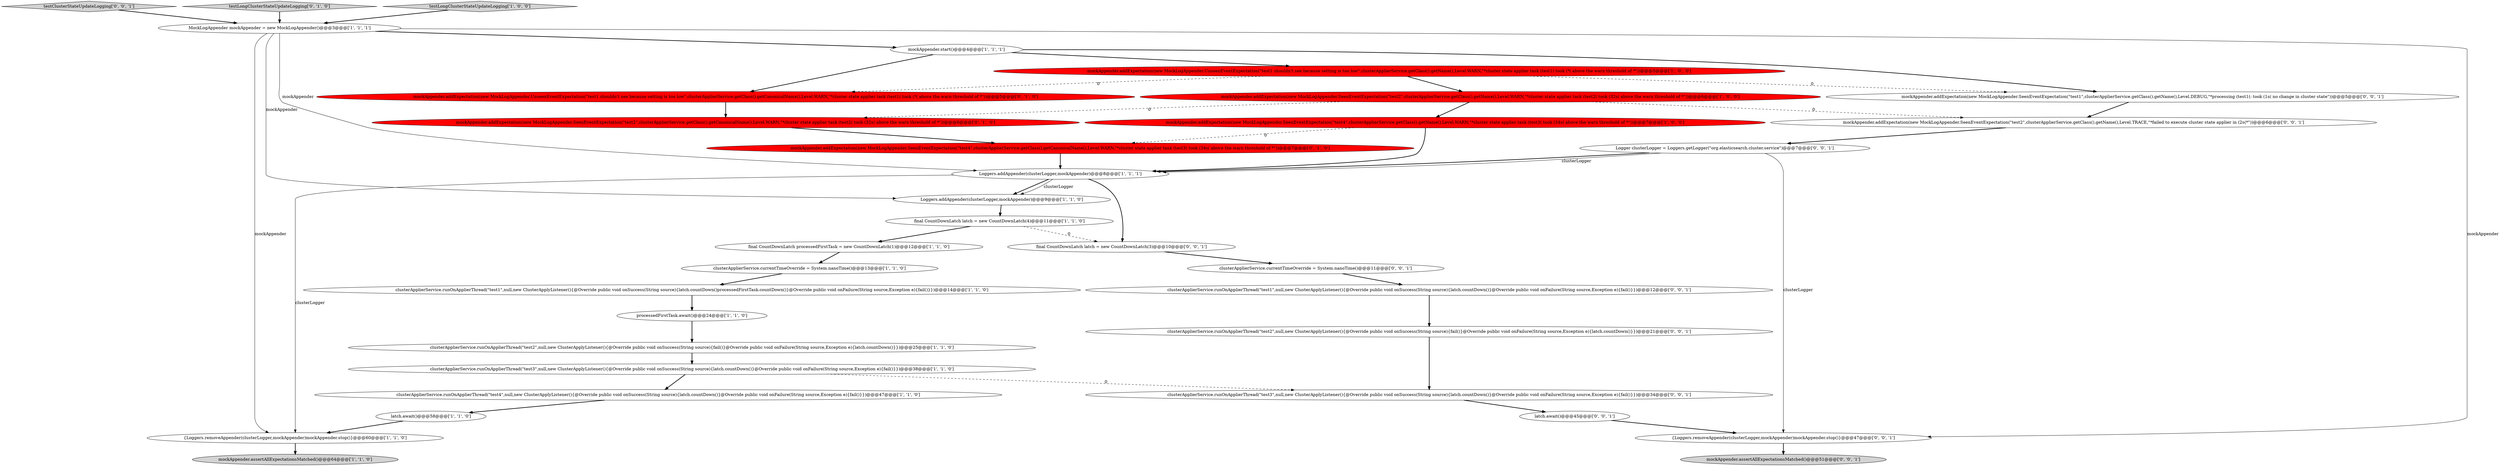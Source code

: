 digraph {
10 [style = filled, label = "MockLogAppender mockAppender = new MockLogAppender()@@@3@@@['1', '1', '1']", fillcolor = white, shape = ellipse image = "AAA0AAABBB1BBB"];
17 [style = filled, label = "mockAppender.assertAllExpectationsMatched()@@@64@@@['1', '1', '0']", fillcolor = lightgray, shape = ellipse image = "AAA0AAABBB1BBB"];
16 [style = filled, label = "latch.await()@@@58@@@['1', '1', '0']", fillcolor = white, shape = ellipse image = "AAA0AAABBB1BBB"];
33 [style = filled, label = "clusterApplierService.currentTimeOverride = System.nanoTime()@@@11@@@['0', '0', '1']", fillcolor = white, shape = ellipse image = "AAA0AAABBB3BBB"];
19 [style = filled, label = "mockAppender.addExpectation(new MockLogAppender.UnseenEventExpectation(\"test1 shouldn't see because setting is too low\",clusterApplierService.getClass().getCanonicalName(),Level.WARN,\"*cluster state applier task (test1( took (*( above the warn threshold of *\"))@@@5@@@['0', '1', '0']", fillcolor = red, shape = ellipse image = "AAA1AAABBB2BBB"];
11 [style = filled, label = "clusterApplierService.runOnApplierThread(\"test2\",null,new ClusterApplyListener(){@Override public void onSuccess(String source){fail()}@Override public void onFailure(String source,Exception e){latch.countDown()}})@@@25@@@['1', '1', '0']", fillcolor = white, shape = ellipse image = "AAA0AAABBB1BBB"];
3 [style = filled, label = "Loggers.addAppender(clusterLogger,mockAppender)@@@8@@@['1', '1', '1']", fillcolor = white, shape = ellipse image = "AAA0AAABBB1BBB"];
20 [style = filled, label = "mockAppender.addExpectation(new MockLogAppender.SeenEventExpectation(\"test2\",clusterApplierService.getClass().getCanonicalName(),Level.WARN,\"*cluster state applier task (test2( took (32s( above the warn threshold of *\"))@@@6@@@['0', '1', '0']", fillcolor = red, shape = ellipse image = "AAA1AAABBB2BBB"];
2 [style = filled, label = "mockAppender.addExpectation(new MockLogAppender.SeenEventExpectation(\"test2\",clusterApplierService.getClass().getName(),Level.WARN,\"*cluster state applier task (test2( took (32s( above the warn threshold of *\"))@@@6@@@['1', '0', '0']", fillcolor = red, shape = ellipse image = "AAA1AAABBB1BBB"];
8 [style = filled, label = "{Loggers.removeAppender(clusterLogger,mockAppender)mockAppender.stop()}@@@60@@@['1', '1', '0']", fillcolor = white, shape = ellipse image = "AAA0AAABBB1BBB"];
25 [style = filled, label = "Logger clusterLogger = Loggers.getLogger(\"org.elasticsearch.cluster.service\")@@@7@@@['0', '0', '1']", fillcolor = white, shape = ellipse image = "AAA0AAABBB3BBB"];
9 [style = filled, label = "mockAppender.addExpectation(new MockLogAppender.UnseenEventExpectation(\"test1 shouldn't see because setting is too low\",clusterApplierService.getClass().getName(),Level.WARN,\"*cluster state applier task (test1( took (*( above the warn threshold of *\"))@@@5@@@['1', '0', '0']", fillcolor = red, shape = ellipse image = "AAA1AAABBB1BBB"];
27 [style = filled, label = "clusterApplierService.runOnApplierThread(\"test1\",null,new ClusterApplyListener(){@Override public void onSuccess(String source){latch.countDown()}@Override public void onFailure(String source,Exception e){fail()}})@@@12@@@['0', '0', '1']", fillcolor = white, shape = ellipse image = "AAA0AAABBB3BBB"];
26 [style = filled, label = "latch.await()@@@45@@@['0', '0', '1']", fillcolor = white, shape = ellipse image = "AAA0AAABBB3BBB"];
14 [style = filled, label = "processedFirstTask.await()@@@24@@@['1', '1', '0']", fillcolor = white, shape = ellipse image = "AAA0AAABBB1BBB"];
31 [style = filled, label = "clusterApplierService.runOnApplierThread(\"test3\",null,new ClusterApplyListener(){@Override public void onSuccess(String source){latch.countDown()}@Override public void onFailure(String source,Exception e){fail()}})@@@34@@@['0', '0', '1']", fillcolor = white, shape = ellipse image = "AAA0AAABBB3BBB"];
5 [style = filled, label = "Loggers.addAppender(clusterLogger,mockAppender)@@@9@@@['1', '1', '0']", fillcolor = white, shape = ellipse image = "AAA0AAABBB1BBB"];
32 [style = filled, label = "mockAppender.addExpectation(new MockLogAppender.SeenEventExpectation(\"test2\",clusterApplierService.getClass().getName(),Level.TRACE,\"*failed to execute cluster state applier in (2s(*\"))@@@6@@@['0', '0', '1']", fillcolor = white, shape = ellipse image = "AAA0AAABBB3BBB"];
12 [style = filled, label = "clusterApplierService.runOnApplierThread(\"test1\",null,new ClusterApplyListener(){@Override public void onSuccess(String source){latch.countDown()processedFirstTask.countDown()}@Override public void onFailure(String source,Exception e){fail()}})@@@14@@@['1', '1', '0']", fillcolor = white, shape = ellipse image = "AAA0AAABBB1BBB"];
23 [style = filled, label = "mockAppender.assertAllExpectationsMatched()@@@51@@@['0', '0', '1']", fillcolor = lightgray, shape = ellipse image = "AAA0AAABBB3BBB"];
24 [style = filled, label = "testClusterStateUpdateLogging['0', '0', '1']", fillcolor = lightgray, shape = diamond image = "AAA0AAABBB3BBB"];
7 [style = filled, label = "mockAppender.start()@@@4@@@['1', '1', '1']", fillcolor = white, shape = ellipse image = "AAA0AAABBB1BBB"];
21 [style = filled, label = "testLongClusterStateUpdateLogging['0', '1', '0']", fillcolor = lightgray, shape = diamond image = "AAA0AAABBB2BBB"];
4 [style = filled, label = "final CountDownLatch latch = new CountDownLatch(4)@@@11@@@['1', '1', '0']", fillcolor = white, shape = ellipse image = "AAA0AAABBB1BBB"];
28 [style = filled, label = "clusterApplierService.runOnApplierThread(\"test2\",null,new ClusterApplyListener(){@Override public void onSuccess(String source){fail()}@Override public void onFailure(String source,Exception e){latch.countDown()}})@@@21@@@['0', '0', '1']", fillcolor = white, shape = ellipse image = "AAA0AAABBB3BBB"];
15 [style = filled, label = "testLongClusterStateUpdateLogging['1', '0', '0']", fillcolor = lightgray, shape = diamond image = "AAA0AAABBB1BBB"];
18 [style = filled, label = "clusterApplierService.runOnApplierThread(\"test3\",null,new ClusterApplyListener(){@Override public void onSuccess(String source){latch.countDown()}@Override public void onFailure(String source,Exception e){fail()}})@@@38@@@['1', '1', '0']", fillcolor = white, shape = ellipse image = "AAA0AAABBB1BBB"];
34 [style = filled, label = "mockAppender.addExpectation(new MockLogAppender.SeenEventExpectation(\"test1\",clusterApplierService.getClass().getName(),Level.DEBUG,\"*processing (test1(: took (1s( no change in cluster state\"))@@@5@@@['0', '0', '1']", fillcolor = white, shape = ellipse image = "AAA0AAABBB3BBB"];
13 [style = filled, label = "clusterApplierService.currentTimeOverride = System.nanoTime()@@@13@@@['1', '1', '0']", fillcolor = white, shape = ellipse image = "AAA0AAABBB1BBB"];
30 [style = filled, label = "final CountDownLatch latch = new CountDownLatch(3)@@@10@@@['0', '0', '1']", fillcolor = white, shape = ellipse image = "AAA0AAABBB3BBB"];
0 [style = filled, label = "mockAppender.addExpectation(new MockLogAppender.SeenEventExpectation(\"test4\",clusterApplierService.getClass().getName(),Level.WARN,\"*cluster state applier task (test3( took (34s( above the warn threshold of *\"))@@@7@@@['1', '0', '0']", fillcolor = red, shape = ellipse image = "AAA1AAABBB1BBB"];
6 [style = filled, label = "clusterApplierService.runOnApplierThread(\"test4\",null,new ClusterApplyListener(){@Override public void onSuccess(String source){latch.countDown()}@Override public void onFailure(String source,Exception e){fail()}})@@@47@@@['1', '1', '0']", fillcolor = white, shape = ellipse image = "AAA0AAABBB1BBB"];
22 [style = filled, label = "mockAppender.addExpectation(new MockLogAppender.SeenEventExpectation(\"test4\",clusterApplierService.getClass().getCanonicalName(),Level.WARN,\"*cluster state applier task (test3( took (34s( above the warn threshold of *\"))@@@7@@@['0', '1', '0']", fillcolor = red, shape = ellipse image = "AAA1AAABBB2BBB"];
1 [style = filled, label = "final CountDownLatch processedFirstTask = new CountDownLatch(1)@@@12@@@['1', '1', '0']", fillcolor = white, shape = ellipse image = "AAA0AAABBB1BBB"];
29 [style = filled, label = "{Loggers.removeAppender(clusterLogger,mockAppender)mockAppender.stop()}@@@47@@@['0', '0', '1']", fillcolor = white, shape = ellipse image = "AAA0AAABBB3BBB"];
24->10 [style = bold, label=""];
0->3 [style = bold, label=""];
21->10 [style = bold, label=""];
15->10 [style = bold, label=""];
25->29 [style = solid, label="clusterLogger"];
2->20 [style = dashed, label="0"];
30->33 [style = bold, label=""];
16->8 [style = bold, label=""];
9->2 [style = bold, label=""];
19->20 [style = bold, label=""];
27->28 [style = bold, label=""];
28->31 [style = bold, label=""];
26->29 [style = bold, label=""];
25->3 [style = bold, label=""];
3->8 [style = solid, label="clusterLogger"];
2->32 [style = dashed, label="0"];
4->30 [style = dashed, label="0"];
10->8 [style = solid, label="mockAppender"];
29->23 [style = bold, label=""];
10->7 [style = bold, label=""];
1->13 [style = bold, label=""];
33->27 [style = bold, label=""];
0->22 [style = dashed, label="0"];
11->18 [style = bold, label=""];
9->34 [style = dashed, label="0"];
20->22 [style = bold, label=""];
9->19 [style = dashed, label="0"];
7->9 [style = bold, label=""];
8->17 [style = bold, label=""];
22->3 [style = bold, label=""];
31->26 [style = bold, label=""];
3->5 [style = bold, label=""];
2->0 [style = bold, label=""];
13->12 [style = bold, label=""];
7->34 [style = bold, label=""];
10->29 [style = solid, label="mockAppender"];
25->3 [style = solid, label="clusterLogger"];
18->6 [style = bold, label=""];
6->16 [style = bold, label=""];
10->3 [style = solid, label="mockAppender"];
3->5 [style = solid, label="clusterLogger"];
5->4 [style = bold, label=""];
32->25 [style = bold, label=""];
12->14 [style = bold, label=""];
34->32 [style = bold, label=""];
10->5 [style = solid, label="mockAppender"];
4->1 [style = bold, label=""];
3->30 [style = bold, label=""];
14->11 [style = bold, label=""];
7->19 [style = bold, label=""];
18->31 [style = dashed, label="0"];
}
